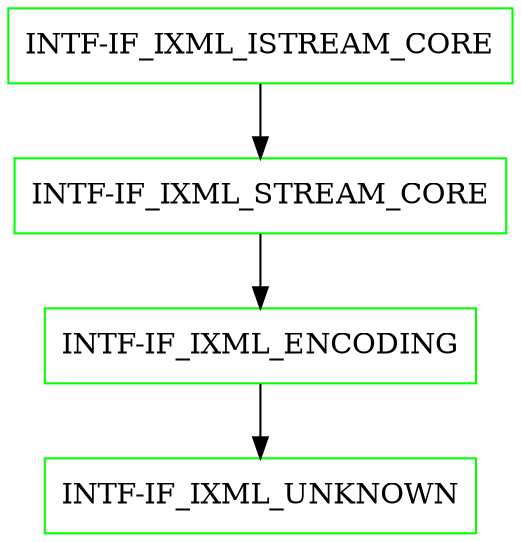 digraph G {
  "INTF-IF_IXML_ISTREAM_CORE" [shape=box,color=green];
  "INTF-IF_IXML_STREAM_CORE" [shape=box,color=green,URL="./INTF_IF_IXML_STREAM_CORE.html"];
  "INTF-IF_IXML_ENCODING" [shape=box,color=green,URL="./INTF_IF_IXML_ENCODING.html"];
  "INTF-IF_IXML_UNKNOWN" [shape=box,color=green,URL="./INTF_IF_IXML_UNKNOWN.html"];
  "INTF-IF_IXML_ISTREAM_CORE" -> "INTF-IF_IXML_STREAM_CORE";
  "INTF-IF_IXML_STREAM_CORE" -> "INTF-IF_IXML_ENCODING";
  "INTF-IF_IXML_ENCODING" -> "INTF-IF_IXML_UNKNOWN";
}
